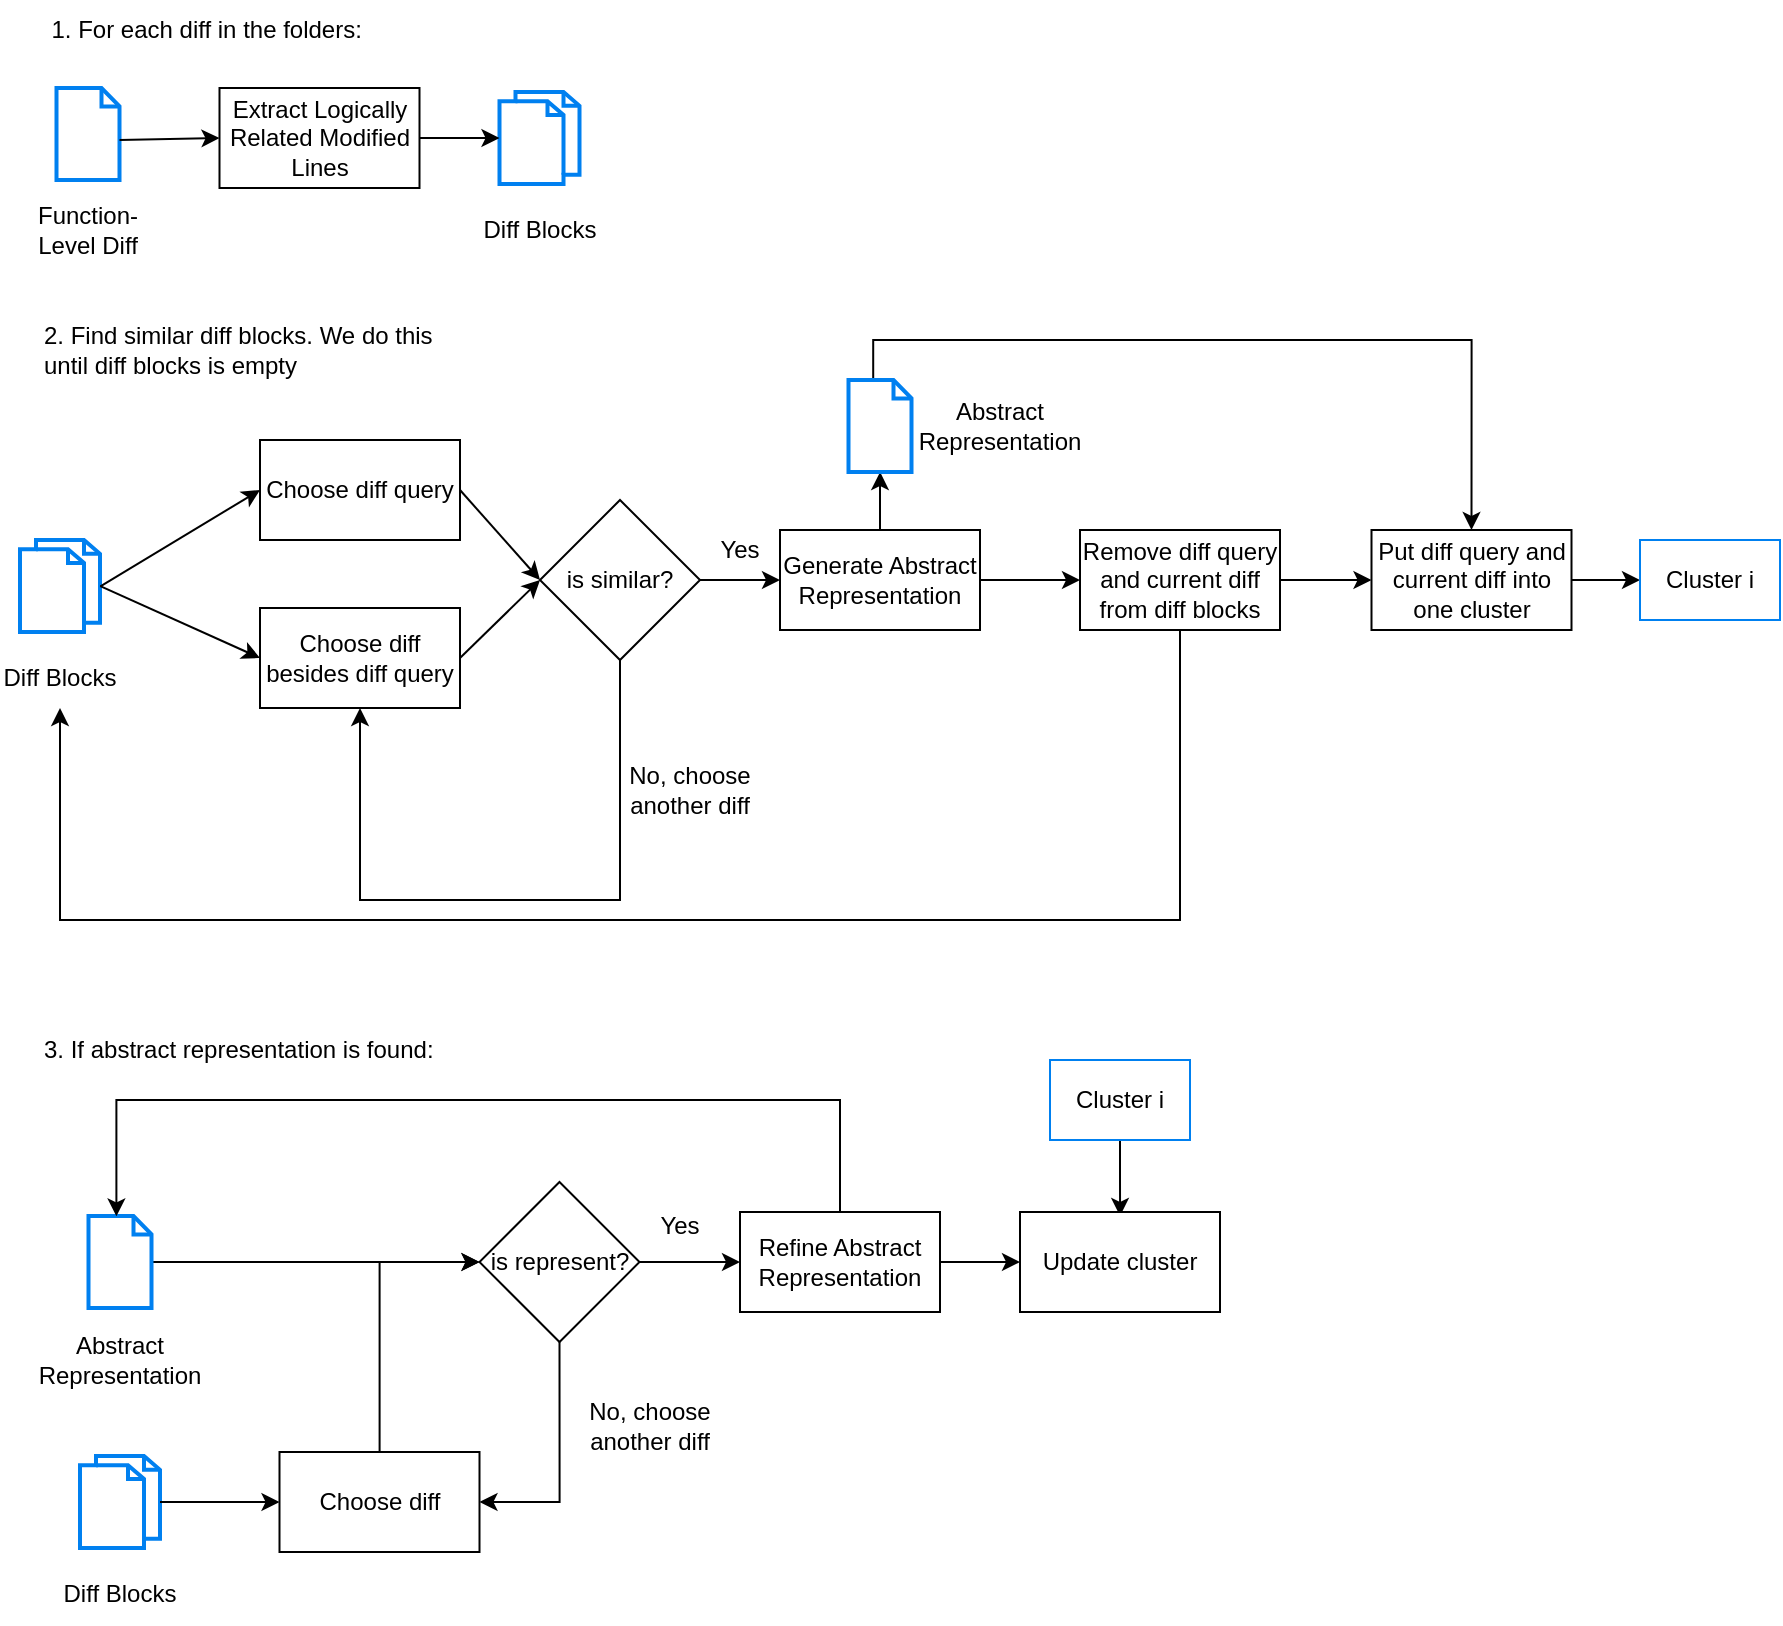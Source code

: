 <mxfile version="24.7.12">
  <diagram name="Page-1" id="-cTbQ6uI88XnNYqkbfOJ">
    <mxGraphModel dx="1953" dy="607" grid="1" gridSize="10" guides="1" tooltips="1" connect="1" arrows="1" fold="1" page="1" pageScale="1" pageWidth="850" pageHeight="1100" math="0" shadow="0">
      <root>
        <mxCell id="0" />
        <mxCell id="1" parent="0" />
        <mxCell id="QleuZ_sIqg2X-7CIl005-3" value="Extract Logically Related Modified Lines" style="html=1;dashed=0;whiteSpace=wrap;" vertex="1" parent="1">
          <mxGeometry x="-190.25" y="64" width="100" height="50" as="geometry" />
        </mxCell>
        <mxCell id="QleuZ_sIqg2X-7CIl005-13" value="" style="group" vertex="1" connectable="0" parent="1">
          <mxGeometry x="-286" y="64" width="60" height="86" as="geometry" />
        </mxCell>
        <mxCell id="QleuZ_sIqg2X-7CIl005-2" value="Function-Level Diff" style="text;html=1;align=center;verticalAlign=middle;whiteSpace=wrap;rounded=0;" vertex="1" parent="QleuZ_sIqg2X-7CIl005-13">
          <mxGeometry y="56" width="60" height="30" as="geometry" />
        </mxCell>
        <mxCell id="QleuZ_sIqg2X-7CIl005-8" value="" style="html=1;verticalLabelPosition=bottom;align=center;labelBackgroundColor=#ffffff;verticalAlign=top;strokeWidth=2;strokeColor=#0080F0;shadow=0;dashed=0;shape=mxgraph.ios7.icons.document;" vertex="1" parent="QleuZ_sIqg2X-7CIl005-13">
          <mxGeometry x="14.25" width="31.5" height="46" as="geometry" />
        </mxCell>
        <mxCell id="QleuZ_sIqg2X-7CIl005-14" value="" style="group" vertex="1" connectable="0" parent="1">
          <mxGeometry x="-60.25" y="66" width="60" height="84" as="geometry" />
        </mxCell>
        <mxCell id="QleuZ_sIqg2X-7CIl005-10" value="" style="html=1;verticalLabelPosition=bottom;align=center;labelBackgroundColor=#ffffff;verticalAlign=top;strokeWidth=2;strokeColor=#0080F0;shadow=0;dashed=0;shape=mxgraph.ios7.icons.documents;" vertex="1" parent="QleuZ_sIqg2X-7CIl005-14">
          <mxGeometry x="10" width="40" height="46" as="geometry" />
        </mxCell>
        <mxCell id="QleuZ_sIqg2X-7CIl005-11" value="Diff Blocks" style="text;html=1;align=center;verticalAlign=middle;whiteSpace=wrap;rounded=0;" vertex="1" parent="QleuZ_sIqg2X-7CIl005-14">
          <mxGeometry y="54" width="60" height="30" as="geometry" />
        </mxCell>
        <mxCell id="QleuZ_sIqg2X-7CIl005-15" value="1. For each diff in the folders:&amp;nbsp;" style="text;html=1;align=center;verticalAlign=middle;whiteSpace=wrap;rounded=0;" vertex="1" parent="1">
          <mxGeometry x="-280.25" y="20" width="170" height="30" as="geometry" />
        </mxCell>
        <mxCell id="QleuZ_sIqg2X-7CIl005-16" value="" style="endArrow=classic;html=1;rounded=0;exitX=1;exitY=0.5;exitDx=0;exitDy=0;" edge="1" parent="1" source="QleuZ_sIqg2X-7CIl005-3" target="QleuZ_sIqg2X-7CIl005-10">
          <mxGeometry width="50" height="50" relative="1" as="geometry">
            <mxPoint x="99.75" y="250" as="sourcePoint" />
            <mxPoint x="149.75" y="200" as="targetPoint" />
          </mxGeometry>
        </mxCell>
        <mxCell id="QleuZ_sIqg2X-7CIl005-17" value="" style="endArrow=classic;html=1;rounded=0;exitX=1;exitY=0.565;exitDx=0;exitDy=0;exitPerimeter=0;entryX=0;entryY=0.5;entryDx=0;entryDy=0;" edge="1" parent="1" source="QleuZ_sIqg2X-7CIl005-8" target="QleuZ_sIqg2X-7CIl005-3">
          <mxGeometry width="50" height="50" relative="1" as="geometry">
            <mxPoint x="-80.25" y="99" as="sourcePoint" />
            <mxPoint x="-40.25" y="99" as="targetPoint" />
          </mxGeometry>
        </mxCell>
        <mxCell id="QleuZ_sIqg2X-7CIl005-25" value="is similar?" style="rhombus;whiteSpace=wrap;html=1;" vertex="1" parent="1">
          <mxGeometry x="-30" y="270" width="80" height="80" as="geometry" />
        </mxCell>
        <mxCell id="QleuZ_sIqg2X-7CIl005-26" value="2. Find similar diff blocks. We do this until diff blocks is empty" style="text;html=1;align=left;verticalAlign=middle;whiteSpace=wrap;rounded=0;" vertex="1" parent="1">
          <mxGeometry x="-280.25" y="180" width="210.25" height="30" as="geometry" />
        </mxCell>
        <mxCell id="QleuZ_sIqg2X-7CIl005-27" value="" style="group" vertex="1" connectable="0" parent="1">
          <mxGeometry x="-300" y="290" width="60" height="84" as="geometry" />
        </mxCell>
        <mxCell id="QleuZ_sIqg2X-7CIl005-28" value="" style="html=1;verticalLabelPosition=bottom;align=center;labelBackgroundColor=#ffffff;verticalAlign=top;strokeWidth=2;strokeColor=#0080F0;shadow=0;dashed=0;shape=mxgraph.ios7.icons.documents;" vertex="1" parent="QleuZ_sIqg2X-7CIl005-27">
          <mxGeometry x="10" width="40" height="46" as="geometry" />
        </mxCell>
        <mxCell id="QleuZ_sIqg2X-7CIl005-29" value="Diff Blocks" style="text;html=1;align=center;verticalAlign=middle;whiteSpace=wrap;rounded=0;" vertex="1" parent="QleuZ_sIqg2X-7CIl005-27">
          <mxGeometry y="54" width="60" height="30" as="geometry" />
        </mxCell>
        <mxCell id="QleuZ_sIqg2X-7CIl005-42" value="" style="endArrow=classic;html=1;rounded=0;exitX=1.005;exitY=0.504;exitDx=0;exitDy=0;exitPerimeter=0;entryX=0;entryY=0.5;entryDx=0;entryDy=0;" edge="1" parent="1" source="QleuZ_sIqg2X-7CIl005-28" target="QleuZ_sIqg2X-7CIl005-72">
          <mxGeometry width="50" height="50" relative="1" as="geometry">
            <mxPoint x="-240" y="327.49" as="sourcePoint" />
            <mxPoint x="-135.969" y="246.862" as="targetPoint" />
          </mxGeometry>
        </mxCell>
        <mxCell id="QleuZ_sIqg2X-7CIl005-43" value="" style="endArrow=classic;html=1;rounded=0;entryX=0;entryY=0.5;entryDx=0;entryDy=0;exitX=1.004;exitY=0.502;exitDx=0;exitDy=0;exitPerimeter=0;" edge="1" parent="1" source="QleuZ_sIqg2X-7CIl005-28" target="QleuZ_sIqg2X-7CIl005-70">
          <mxGeometry width="50" height="50" relative="1" as="geometry">
            <mxPoint x="-250" y="320" as="sourcePoint" />
            <mxPoint x="-136.158" y="363.184" as="targetPoint" />
          </mxGeometry>
        </mxCell>
        <mxCell id="QleuZ_sIqg2X-7CIl005-44" value="" style="endArrow=classic;html=1;rounded=0;exitX=1;exitY=0.5;exitDx=0;exitDy=0;" edge="1" parent="1" source="QleuZ_sIqg2X-7CIl005-72">
          <mxGeometry width="50" height="50" relative="1" as="geometry">
            <mxPoint x="-105.382" y="246.862" as="sourcePoint" />
            <mxPoint x="-30" y="310" as="targetPoint" />
          </mxGeometry>
        </mxCell>
        <mxCell id="QleuZ_sIqg2X-7CIl005-45" value="" style="endArrow=classic;html=1;rounded=0;exitX=1;exitY=0.5;exitDx=0;exitDy=0;" edge="1" parent="1" source="QleuZ_sIqg2X-7CIl005-70">
          <mxGeometry width="50" height="50" relative="1" as="geometry">
            <mxPoint x="-105.004" y="363.092" as="sourcePoint" />
            <mxPoint x="-30" y="310" as="targetPoint" />
          </mxGeometry>
        </mxCell>
        <mxCell id="QleuZ_sIqg2X-7CIl005-84" value="" style="edgeStyle=orthogonalEdgeStyle;rounded=0;orthogonalLoop=1;jettySize=auto;html=1;" edge="1" parent="1" source="QleuZ_sIqg2X-7CIl005-46" target="QleuZ_sIqg2X-7CIl005-55">
          <mxGeometry relative="1" as="geometry" />
        </mxCell>
        <mxCell id="QleuZ_sIqg2X-7CIl005-46" value="Generate Abstract Representation" style="html=1;dashed=0;whiteSpace=wrap;" vertex="1" parent="1">
          <mxGeometry x="90" y="285" width="100" height="50" as="geometry" />
        </mxCell>
        <mxCell id="QleuZ_sIqg2X-7CIl005-47" value="" style="endArrow=classic;html=1;rounded=0;exitX=1;exitY=0.5;exitDx=0;exitDy=0;entryX=0;entryY=0.5;entryDx=0;entryDy=0;" edge="1" parent="1" source="QleuZ_sIqg2X-7CIl005-25" target="QleuZ_sIqg2X-7CIl005-46">
          <mxGeometry width="50" height="50" relative="1" as="geometry">
            <mxPoint x="-95" y="373" as="sourcePoint" />
            <mxPoint x="-20" y="320" as="targetPoint" />
          </mxGeometry>
        </mxCell>
        <mxCell id="QleuZ_sIqg2X-7CIl005-48" value="" style="endArrow=classic;html=1;rounded=0;exitX=0.5;exitY=1;exitDx=0;exitDy=0;entryX=0.5;entryY=1;entryDx=0;entryDy=0;" edge="1" parent="1" source="QleuZ_sIqg2X-7CIl005-25" target="QleuZ_sIqg2X-7CIl005-70">
          <mxGeometry width="50" height="50" relative="1" as="geometry">
            <mxPoint x="50" y="410" as="sourcePoint" />
            <mxPoint x="-122" y="440" as="targetPoint" />
            <Array as="points">
              <mxPoint x="10" y="470" />
              <mxPoint x="-120" y="470" />
            </Array>
          </mxGeometry>
        </mxCell>
        <mxCell id="QleuZ_sIqg2X-7CIl005-49" value="No, choose another diff" style="text;html=1;align=center;verticalAlign=middle;whiteSpace=wrap;rounded=0;" vertex="1" parent="1">
          <mxGeometry x="10" y="400" width="70.25" height="30" as="geometry" />
        </mxCell>
        <mxCell id="QleuZ_sIqg2X-7CIl005-50" value="Yes" style="text;html=1;align=center;verticalAlign=middle;whiteSpace=wrap;rounded=0;" vertex="1" parent="1">
          <mxGeometry x="50" y="280" width="40" height="30" as="geometry" />
        </mxCell>
        <mxCell id="QleuZ_sIqg2X-7CIl005-75" value="" style="edgeStyle=orthogonalEdgeStyle;rounded=0;orthogonalLoop=1;jettySize=auto;html=1;" edge="1" parent="1" source="QleuZ_sIqg2X-7CIl005-51" target="QleuZ_sIqg2X-7CIl005-73">
          <mxGeometry relative="1" as="geometry" />
        </mxCell>
        <mxCell id="QleuZ_sIqg2X-7CIl005-103" style="edgeStyle=orthogonalEdgeStyle;rounded=0;orthogonalLoop=1;jettySize=auto;html=1;exitX=0.5;exitY=1;exitDx=0;exitDy=0;entryX=0.5;entryY=1;entryDx=0;entryDy=0;" edge="1" parent="1" source="QleuZ_sIqg2X-7CIl005-51" target="QleuZ_sIqg2X-7CIl005-29">
          <mxGeometry relative="1" as="geometry">
            <Array as="points">
              <mxPoint x="290" y="480" />
              <mxPoint x="-270" y="480" />
            </Array>
          </mxGeometry>
        </mxCell>
        <mxCell id="QleuZ_sIqg2X-7CIl005-51" value="Remove diff query and current diff from diff blocks" style="html=1;dashed=0;whiteSpace=wrap;" vertex="1" parent="1">
          <mxGeometry x="240" y="285" width="100" height="50" as="geometry" />
        </mxCell>
        <mxCell id="QleuZ_sIqg2X-7CIl005-52" value="" style="endArrow=classic;html=1;rounded=0;exitX=1;exitY=0.5;exitDx=0;exitDy=0;entryX=0;entryY=0.5;entryDx=0;entryDy=0;" edge="1" parent="1" source="QleuZ_sIqg2X-7CIl005-46" target="QleuZ_sIqg2X-7CIl005-51">
          <mxGeometry width="50" height="50" relative="1" as="geometry">
            <mxPoint x="60" y="320" as="sourcePoint" />
            <mxPoint x="100" y="320" as="targetPoint" />
          </mxGeometry>
        </mxCell>
        <mxCell id="QleuZ_sIqg2X-7CIl005-54" value="Abstract Representation" style="text;html=1;align=center;verticalAlign=middle;whiteSpace=wrap;rounded=0;" vertex="1" parent="1">
          <mxGeometry x="170" y="218" width="60" height="30" as="geometry" />
        </mxCell>
        <mxCell id="QleuZ_sIqg2X-7CIl005-106" value="" style="edgeStyle=orthogonalEdgeStyle;rounded=0;orthogonalLoop=1;jettySize=auto;html=1;entryX=0.5;entryY=0;entryDx=0;entryDy=0;exitX=0.392;exitY=-0.022;exitDx=0;exitDy=0;exitPerimeter=0;" edge="1" parent="1" source="QleuZ_sIqg2X-7CIl005-55" target="QleuZ_sIqg2X-7CIl005-73">
          <mxGeometry relative="1" as="geometry" />
        </mxCell>
        <mxCell id="QleuZ_sIqg2X-7CIl005-55" value="" style="html=1;verticalLabelPosition=bottom;align=center;labelBackgroundColor=#ffffff;verticalAlign=top;strokeWidth=2;strokeColor=#0080F0;shadow=0;dashed=0;shape=mxgraph.ios7.icons.document;" vertex="1" parent="1">
          <mxGeometry x="124.25" y="210" width="31.5" height="46" as="geometry" />
        </mxCell>
        <mxCell id="QleuZ_sIqg2X-7CIl005-61" value="3. If abstract representation is found:" style="text;html=1;align=left;verticalAlign=middle;whiteSpace=wrap;rounded=0;" vertex="1" parent="1">
          <mxGeometry x="-280.25" y="530" width="210.25" height="30" as="geometry" />
        </mxCell>
        <mxCell id="QleuZ_sIqg2X-7CIl005-62" value="Abstract Representation" style="text;html=1;align=center;verticalAlign=middle;whiteSpace=wrap;rounded=0;" vertex="1" parent="1">
          <mxGeometry x="-270" y="685" width="60" height="30" as="geometry" />
        </mxCell>
        <mxCell id="QleuZ_sIqg2X-7CIl005-93" value="" style="edgeStyle=orthogonalEdgeStyle;rounded=0;orthogonalLoop=1;jettySize=auto;html=1;" edge="1" parent="1" source="QleuZ_sIqg2X-7CIl005-63" target="QleuZ_sIqg2X-7CIl005-69">
          <mxGeometry relative="1" as="geometry" />
        </mxCell>
        <mxCell id="QleuZ_sIqg2X-7CIl005-63" value="" style="html=1;verticalLabelPosition=bottom;align=center;labelBackgroundColor=#ffffff;verticalAlign=top;strokeWidth=2;strokeColor=#0080F0;shadow=0;dashed=0;shape=mxgraph.ios7.icons.document;" vertex="1" parent="1">
          <mxGeometry x="-255.75" y="628" width="31.5" height="46" as="geometry" />
        </mxCell>
        <mxCell id="QleuZ_sIqg2X-7CIl005-64" value="" style="group" vertex="1" connectable="0" parent="1">
          <mxGeometry x="-270" y="748" width="60" height="84" as="geometry" />
        </mxCell>
        <mxCell id="QleuZ_sIqg2X-7CIl005-65" value="" style="html=1;verticalLabelPosition=bottom;align=center;labelBackgroundColor=#ffffff;verticalAlign=top;strokeWidth=2;strokeColor=#0080F0;shadow=0;dashed=0;shape=mxgraph.ios7.icons.documents;" vertex="1" parent="QleuZ_sIqg2X-7CIl005-64">
          <mxGeometry x="10" width="40" height="46" as="geometry" />
        </mxCell>
        <mxCell id="QleuZ_sIqg2X-7CIl005-66" value="Diff Blocks" style="text;html=1;align=center;verticalAlign=middle;whiteSpace=wrap;rounded=0;" vertex="1" parent="QleuZ_sIqg2X-7CIl005-64">
          <mxGeometry y="54" width="60" height="30" as="geometry" />
        </mxCell>
        <mxCell id="QleuZ_sIqg2X-7CIl005-96" style="edgeStyle=orthogonalEdgeStyle;rounded=0;orthogonalLoop=1;jettySize=auto;html=1;exitX=0.5;exitY=1;exitDx=0;exitDy=0;entryX=1;entryY=0.5;entryDx=0;entryDy=0;" edge="1" parent="1" source="QleuZ_sIqg2X-7CIl005-69" target="QleuZ_sIqg2X-7CIl005-71">
          <mxGeometry relative="1" as="geometry" />
        </mxCell>
        <mxCell id="QleuZ_sIqg2X-7CIl005-99" value="" style="edgeStyle=orthogonalEdgeStyle;rounded=0;orthogonalLoop=1;jettySize=auto;html=1;" edge="1" parent="1" source="QleuZ_sIqg2X-7CIl005-69" target="QleuZ_sIqg2X-7CIl005-98">
          <mxGeometry relative="1" as="geometry" />
        </mxCell>
        <mxCell id="QleuZ_sIqg2X-7CIl005-69" value="is represent?" style="rhombus;whiteSpace=wrap;html=1;" vertex="1" parent="1">
          <mxGeometry x="-60.25" y="611" width="80" height="80" as="geometry" />
        </mxCell>
        <mxCell id="QleuZ_sIqg2X-7CIl005-70" value="Choose diff besides diff query" style="html=1;dashed=0;whiteSpace=wrap;" vertex="1" parent="1">
          <mxGeometry x="-170" y="324" width="100" height="50" as="geometry" />
        </mxCell>
        <mxCell id="QleuZ_sIqg2X-7CIl005-95" value="" style="edgeStyle=orthogonalEdgeStyle;rounded=0;orthogonalLoop=1;jettySize=auto;html=1;entryX=0;entryY=0.5;entryDx=0;entryDy=0;" edge="1" parent="1" source="QleuZ_sIqg2X-7CIl005-71" target="QleuZ_sIqg2X-7CIl005-69">
          <mxGeometry relative="1" as="geometry" />
        </mxCell>
        <mxCell id="QleuZ_sIqg2X-7CIl005-71" value="Choose diff" style="html=1;dashed=0;whiteSpace=wrap;" vertex="1" parent="1">
          <mxGeometry x="-160.25" y="746" width="100" height="50" as="geometry" />
        </mxCell>
        <mxCell id="QleuZ_sIqg2X-7CIl005-72" value="Choose diff query" style="html=1;dashed=0;whiteSpace=wrap;" vertex="1" parent="1">
          <mxGeometry x="-170" y="240" width="100" height="50" as="geometry" />
        </mxCell>
        <mxCell id="QleuZ_sIqg2X-7CIl005-80" value="" style="edgeStyle=orthogonalEdgeStyle;rounded=0;orthogonalLoop=1;jettySize=auto;html=1;" edge="1" parent="1" source="QleuZ_sIqg2X-7CIl005-73" target="QleuZ_sIqg2X-7CIl005-76">
          <mxGeometry relative="1" as="geometry" />
        </mxCell>
        <mxCell id="QleuZ_sIqg2X-7CIl005-73" value="Put diff query and current diff into one cluster" style="html=1;dashed=0;whiteSpace=wrap;" vertex="1" parent="1">
          <mxGeometry x="385.75" y="285" width="100" height="50" as="geometry" />
        </mxCell>
        <mxCell id="QleuZ_sIqg2X-7CIl005-76" value="Cluster i" style="rounded=0;whiteSpace=wrap;html=1;fillColor=#FFFFFF;strokeColor=#0080f0;" vertex="1" parent="1">
          <mxGeometry x="520" y="290" width="70" height="40" as="geometry" />
        </mxCell>
        <mxCell id="QleuZ_sIqg2X-7CIl005-94" value="" style="edgeStyle=orthogonalEdgeStyle;rounded=0;orthogonalLoop=1;jettySize=auto;html=1;" edge="1" parent="1" source="QleuZ_sIqg2X-7CIl005-65" target="QleuZ_sIqg2X-7CIl005-71">
          <mxGeometry relative="1" as="geometry" />
        </mxCell>
        <mxCell id="QleuZ_sIqg2X-7CIl005-97" value="No, choose another diff" style="text;html=1;align=center;verticalAlign=middle;whiteSpace=wrap;rounded=0;" vertex="1" parent="1">
          <mxGeometry x="-10" y="718" width="70.25" height="30" as="geometry" />
        </mxCell>
        <mxCell id="QleuZ_sIqg2X-7CIl005-109" value="" style="edgeStyle=orthogonalEdgeStyle;rounded=0;orthogonalLoop=1;jettySize=auto;html=1;" edge="1" parent="1" source="QleuZ_sIqg2X-7CIl005-98" target="QleuZ_sIqg2X-7CIl005-104">
          <mxGeometry relative="1" as="geometry" />
        </mxCell>
        <mxCell id="QleuZ_sIqg2X-7CIl005-98" value="Refine Abstract Representation" style="html=1;dashed=0;whiteSpace=wrap;" vertex="1" parent="1">
          <mxGeometry x="70" y="626" width="100" height="50" as="geometry" />
        </mxCell>
        <mxCell id="QleuZ_sIqg2X-7CIl005-101" value="" style="edgeStyle=orthogonalEdgeStyle;rounded=0;orthogonalLoop=1;jettySize=auto;html=1;" edge="1" parent="1" source="QleuZ_sIqg2X-7CIl005-100">
          <mxGeometry relative="1" as="geometry">
            <mxPoint x="260.04" y="628" as="targetPoint" />
          </mxGeometry>
        </mxCell>
        <mxCell id="QleuZ_sIqg2X-7CIl005-100" value="Cluster i" style="rounded=0;whiteSpace=wrap;html=1;fillColor=#FFFFFF;strokeColor=#0080f0;" vertex="1" parent="1">
          <mxGeometry x="225" y="550" width="70" height="40" as="geometry" />
        </mxCell>
        <mxCell id="QleuZ_sIqg2X-7CIl005-102" value="Yes" style="text;html=1;align=center;verticalAlign=middle;whiteSpace=wrap;rounded=0;" vertex="1" parent="1">
          <mxGeometry x="19.75" y="618" width="40" height="30" as="geometry" />
        </mxCell>
        <mxCell id="QleuZ_sIqg2X-7CIl005-104" value="Update cluster" style="html=1;dashed=0;whiteSpace=wrap;" vertex="1" parent="1">
          <mxGeometry x="210" y="626" width="100" height="50" as="geometry" />
        </mxCell>
        <mxCell id="QleuZ_sIqg2X-7CIl005-108" style="edgeStyle=orthogonalEdgeStyle;rounded=0;orthogonalLoop=1;jettySize=auto;html=1;exitX=0.5;exitY=0;exitDx=0;exitDy=0;entryX=0.443;entryY=0.004;entryDx=0;entryDy=0;entryPerimeter=0;" edge="1" parent="1" source="QleuZ_sIqg2X-7CIl005-98" target="QleuZ_sIqg2X-7CIl005-63">
          <mxGeometry relative="1" as="geometry">
            <Array as="points">
              <mxPoint x="120" y="570" />
              <mxPoint x="-242" y="570" />
            </Array>
          </mxGeometry>
        </mxCell>
      </root>
    </mxGraphModel>
  </diagram>
</mxfile>
